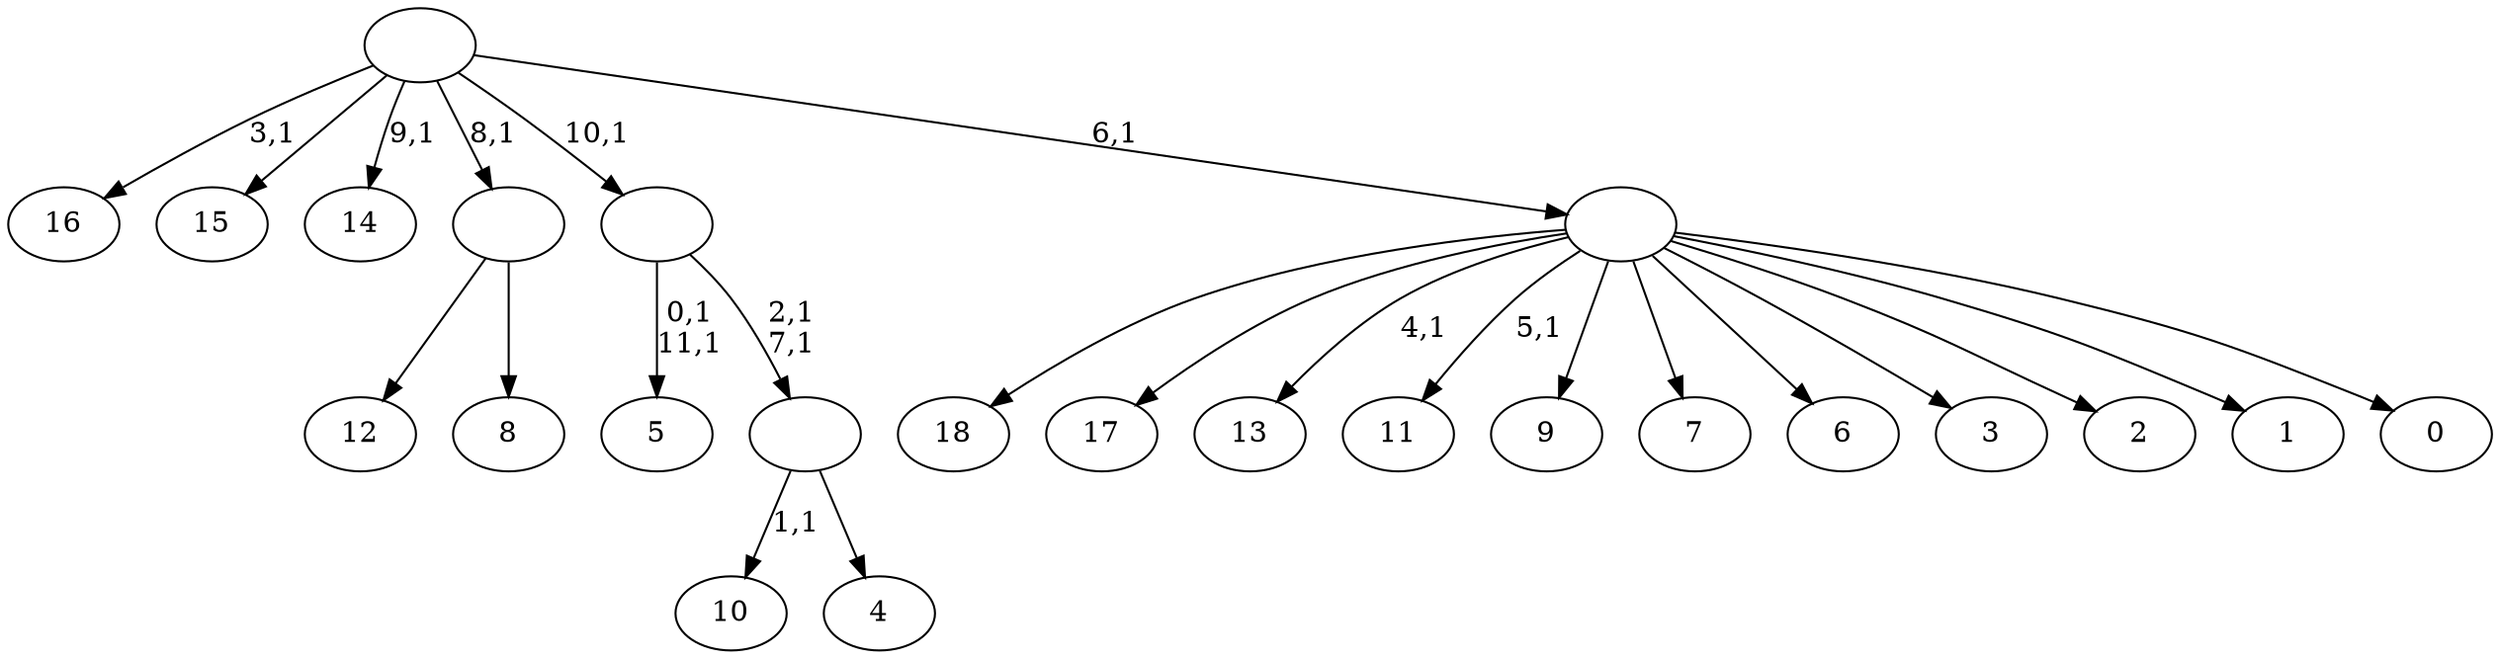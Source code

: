 digraph T {
	31 [label="18"]
	30 [label="17"]
	29 [label="16"]
	27 [label="15"]
	26 [label="14"]
	24 [label="13"]
	22 [label="12"]
	21 [label="11"]
	19 [label="10"]
	17 [label="9"]
	16 [label="8"]
	15 [label=""]
	14 [label="7"]
	13 [label="6"]
	12 [label="5"]
	9 [label="4"]
	8 [label=""]
	6 [label=""]
	5 [label="3"]
	4 [label="2"]
	3 [label="1"]
	2 [label="0"]
	1 [label=""]
	0 [label=""]
	15 -> 22 [label=""]
	15 -> 16 [label=""]
	8 -> 19 [label="1,1"]
	8 -> 9 [label=""]
	6 -> 8 [label="2,1\n7,1"]
	6 -> 12 [label="0,1\n11,1"]
	1 -> 21 [label="5,1"]
	1 -> 24 [label="4,1"]
	1 -> 31 [label=""]
	1 -> 30 [label=""]
	1 -> 17 [label=""]
	1 -> 14 [label=""]
	1 -> 13 [label=""]
	1 -> 5 [label=""]
	1 -> 4 [label=""]
	1 -> 3 [label=""]
	1 -> 2 [label=""]
	0 -> 26 [label="9,1"]
	0 -> 29 [label="3,1"]
	0 -> 27 [label=""]
	0 -> 15 [label="8,1"]
	0 -> 6 [label="10,1"]
	0 -> 1 [label="6,1"]
}
